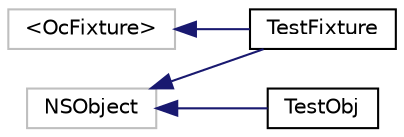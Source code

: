 digraph "Graphical Class Hierarchy"
{
  edge [fontname="Helvetica",fontsize="10",labelfontname="Helvetica",labelfontsize="10"];
  node [fontname="Helvetica",fontsize="10",shape=record];
  rankdir="LR";
  Node80 [label="NSObject",height=0.2,width=0.4,color="grey75", fillcolor="white", style="filled"];
  Node80 -> Node0 [dir="back",color="midnightblue",fontsize="10",style="solid",fontname="Helvetica"];
  Node0 [label="TestFixture",height=0.2,width=0.4,color="black", fillcolor="white", style="filled",URL="$interfaceTestFixture.html"];
  Node80 -> Node81 [dir="back",color="midnightblue",fontsize="10",style="solid",fontname="Helvetica"];
  Node81 [label="TestObj",height=0.2,width=0.4,color="black", fillcolor="white", style="filled",URL="$interfaceTestObj.html"];
  Node78 [label="\<OcFixture\>",height=0.2,width=0.4,color="grey75", fillcolor="white", style="filled"];
  Node78 -> Node0 [dir="back",color="midnightblue",fontsize="10",style="solid",fontname="Helvetica"];
}
